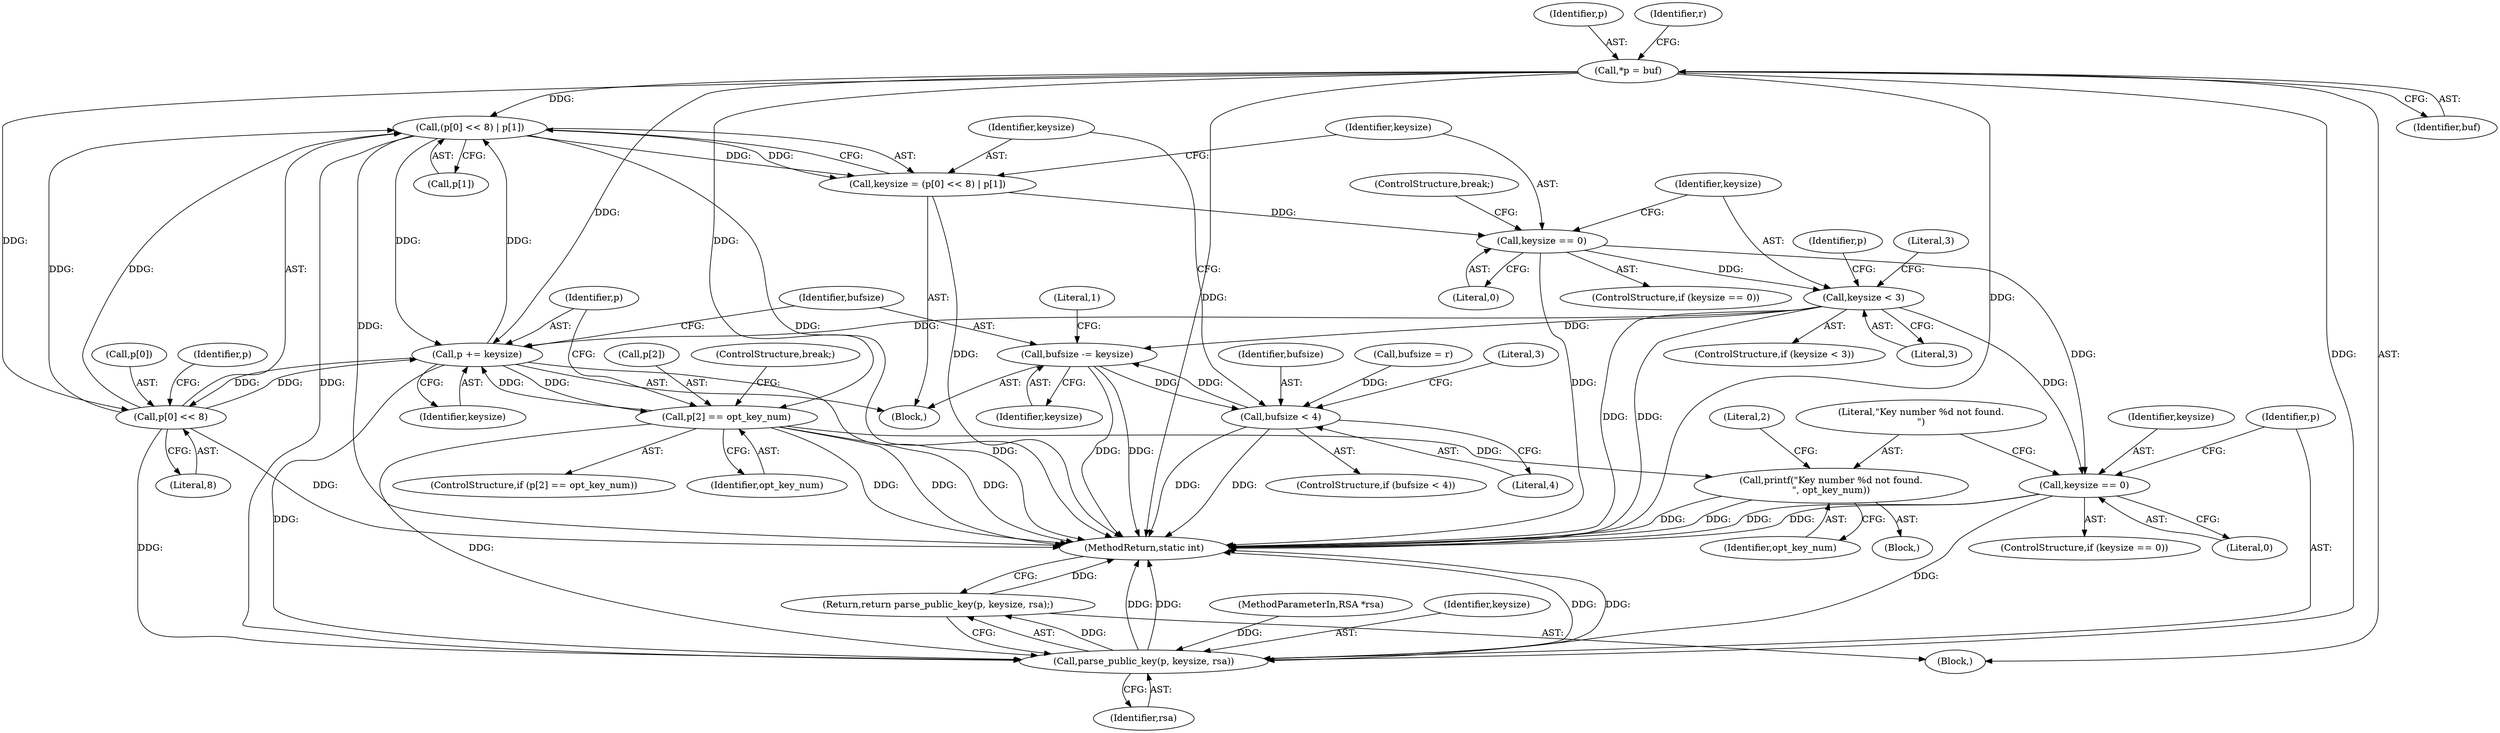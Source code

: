 digraph "0_OpenSC_360e95d45ac4123255a4c796db96337f332160ad#diff-d643a0fa169471dbf2912f4866dc49c5_9@array" {
"1000182" [label="(Call,(p[0] << 8) | p[1])"];
"1000183" [label="(Call,p[0] << 8)"];
"1000209" [label="(Call,p += keysize)"];
"1000197" [label="(Call,keysize < 3)"];
"1000192" [label="(Call,keysize == 0)"];
"1000180" [label="(Call,keysize = (p[0] << 8) | p[1])"];
"1000182" [label="(Call,(p[0] << 8) | p[1])"];
"1000108" [label="(Call,*p = buf)"];
"1000203" [label="(Call,p[2] == opt_key_num)"];
"1000227" [label="(Call,parse_public_key(p, keysize, rsa))"];
"1000226" [label="(Return,return parse_public_key(p, keysize, rsa);)"];
"1000221" [label="(Call,printf(\"Key number %d not found.\n\", opt_key_num))"];
"1000212" [label="(Call,bufsize -= keysize)"];
"1000175" [label="(Call,bufsize < 4)"];
"1000217" [label="(Call,keysize == 0)"];
"1000182" [label="(Call,(p[0] << 8) | p[1])"];
"1000197" [label="(Call,keysize < 3)"];
"1000188" [label="(Call,p[1])"];
"1000175" [label="(Call,bufsize < 4)"];
"1000198" [label="(Identifier,keysize)"];
"1000196" [label="(ControlStructure,if (keysize < 3))"];
"1000220" [label="(Block,)"];
"1000221" [label="(Call,printf(\"Key number %d not found.\n\", opt_key_num))"];
"1000191" [label="(ControlStructure,if (keysize == 0))"];
"1000177" [label="(Literal,4)"];
"1000212" [label="(Call,bufsize -= keysize)"];
"1000194" [label="(Literal,0)"];
"1000223" [label="(Identifier,opt_key_num)"];
"1000215" [label="(Literal,1)"];
"1000222" [label="(Literal,\"Key number %d not found.\n\")"];
"1000180" [label="(Call,keysize = (p[0] << 8) | p[1])"];
"1000205" [label="(Identifier,p)"];
"1000225" [label="(Literal,2)"];
"1000213" [label="(Identifier,bufsize)"];
"1000109" [label="(Identifier,p)"];
"1000204" [label="(Call,p[2])"];
"1000210" [label="(Identifier,p)"];
"1000189" [label="(Identifier,p)"];
"1000110" [label="(Identifier,buf)"];
"1000184" [label="(Call,p[0])"];
"1000219" [label="(Literal,0)"];
"1000101" [label="(MethodParameterIn,RSA *rsa)"];
"1000108" [label="(Call,*p = buf)"];
"1000214" [label="(Identifier,keysize)"];
"1000203" [label="(Call,p[2] == opt_key_num)"];
"1000169" [label="(Call,bufsize = r)"];
"1000216" [label="(ControlStructure,if (keysize == 0))"];
"1000230" [label="(Identifier,rsa)"];
"1000211" [label="(Identifier,keysize)"];
"1000183" [label="(Call,p[0] << 8)"];
"1000217" [label="(Call,keysize == 0)"];
"1000229" [label="(Identifier,keysize)"];
"1000207" [label="(Identifier,opt_key_num)"];
"1000187" [label="(Literal,8)"];
"1000102" [label="(Block,)"];
"1000228" [label="(Identifier,p)"];
"1000202" [label="(ControlStructure,if (p[2] == opt_key_num))"];
"1000195" [label="(ControlStructure,break;)"];
"1000201" [label="(Literal,3)"];
"1000226" [label="(Return,return parse_public_key(p, keysize, rsa);)"];
"1000179" [label="(Literal,3)"];
"1000176" [label="(Identifier,bufsize)"];
"1000192" [label="(Call,keysize == 0)"];
"1000114" [label="(Identifier,r)"];
"1000174" [label="(ControlStructure,if (bufsize < 4))"];
"1000231" [label="(MethodReturn,static int)"];
"1000173" [label="(Block,)"];
"1000218" [label="(Identifier,keysize)"];
"1000209" [label="(Call,p += keysize)"];
"1000208" [label="(ControlStructure,break;)"];
"1000199" [label="(Literal,3)"];
"1000193" [label="(Identifier,keysize)"];
"1000181" [label="(Identifier,keysize)"];
"1000227" [label="(Call,parse_public_key(p, keysize, rsa))"];
"1000182" -> "1000180"  [label="AST: "];
"1000182" -> "1000188"  [label="CFG: "];
"1000183" -> "1000182"  [label="AST: "];
"1000188" -> "1000182"  [label="AST: "];
"1000180" -> "1000182"  [label="CFG: "];
"1000182" -> "1000231"  [label="DDG: "];
"1000182" -> "1000231"  [label="DDG: "];
"1000182" -> "1000180"  [label="DDG: "];
"1000182" -> "1000180"  [label="DDG: "];
"1000183" -> "1000182"  [label="DDG: "];
"1000183" -> "1000182"  [label="DDG: "];
"1000209" -> "1000182"  [label="DDG: "];
"1000108" -> "1000182"  [label="DDG: "];
"1000182" -> "1000209"  [label="DDG: "];
"1000182" -> "1000227"  [label="DDG: "];
"1000183" -> "1000187"  [label="CFG: "];
"1000184" -> "1000183"  [label="AST: "];
"1000187" -> "1000183"  [label="AST: "];
"1000189" -> "1000183"  [label="CFG: "];
"1000183" -> "1000231"  [label="DDG: "];
"1000209" -> "1000183"  [label="DDG: "];
"1000108" -> "1000183"  [label="DDG: "];
"1000183" -> "1000209"  [label="DDG: "];
"1000183" -> "1000227"  [label="DDG: "];
"1000209" -> "1000173"  [label="AST: "];
"1000209" -> "1000211"  [label="CFG: "];
"1000210" -> "1000209"  [label="AST: "];
"1000211" -> "1000209"  [label="AST: "];
"1000213" -> "1000209"  [label="CFG: "];
"1000209" -> "1000231"  [label="DDG: "];
"1000209" -> "1000203"  [label="DDG: "];
"1000197" -> "1000209"  [label="DDG: "];
"1000108" -> "1000209"  [label="DDG: "];
"1000203" -> "1000209"  [label="DDG: "];
"1000209" -> "1000227"  [label="DDG: "];
"1000197" -> "1000196"  [label="AST: "];
"1000197" -> "1000199"  [label="CFG: "];
"1000198" -> "1000197"  [label="AST: "];
"1000199" -> "1000197"  [label="AST: "];
"1000201" -> "1000197"  [label="CFG: "];
"1000205" -> "1000197"  [label="CFG: "];
"1000197" -> "1000231"  [label="DDG: "];
"1000197" -> "1000231"  [label="DDG: "];
"1000192" -> "1000197"  [label="DDG: "];
"1000197" -> "1000212"  [label="DDG: "];
"1000197" -> "1000217"  [label="DDG: "];
"1000192" -> "1000191"  [label="AST: "];
"1000192" -> "1000194"  [label="CFG: "];
"1000193" -> "1000192"  [label="AST: "];
"1000194" -> "1000192"  [label="AST: "];
"1000195" -> "1000192"  [label="CFG: "];
"1000198" -> "1000192"  [label="CFG: "];
"1000192" -> "1000231"  [label="DDG: "];
"1000180" -> "1000192"  [label="DDG: "];
"1000192" -> "1000217"  [label="DDG: "];
"1000180" -> "1000173"  [label="AST: "];
"1000181" -> "1000180"  [label="AST: "];
"1000193" -> "1000180"  [label="CFG: "];
"1000180" -> "1000231"  [label="DDG: "];
"1000108" -> "1000102"  [label="AST: "];
"1000108" -> "1000110"  [label="CFG: "];
"1000109" -> "1000108"  [label="AST: "];
"1000110" -> "1000108"  [label="AST: "];
"1000114" -> "1000108"  [label="CFG: "];
"1000108" -> "1000231"  [label="DDG: "];
"1000108" -> "1000231"  [label="DDG: "];
"1000108" -> "1000203"  [label="DDG: "];
"1000108" -> "1000227"  [label="DDG: "];
"1000203" -> "1000202"  [label="AST: "];
"1000203" -> "1000207"  [label="CFG: "];
"1000204" -> "1000203"  [label="AST: "];
"1000207" -> "1000203"  [label="AST: "];
"1000208" -> "1000203"  [label="CFG: "];
"1000210" -> "1000203"  [label="CFG: "];
"1000203" -> "1000231"  [label="DDG: "];
"1000203" -> "1000231"  [label="DDG: "];
"1000203" -> "1000231"  [label="DDG: "];
"1000203" -> "1000221"  [label="DDG: "];
"1000203" -> "1000227"  [label="DDG: "];
"1000227" -> "1000226"  [label="AST: "];
"1000227" -> "1000230"  [label="CFG: "];
"1000228" -> "1000227"  [label="AST: "];
"1000229" -> "1000227"  [label="AST: "];
"1000230" -> "1000227"  [label="AST: "];
"1000226" -> "1000227"  [label="CFG: "];
"1000227" -> "1000231"  [label="DDG: "];
"1000227" -> "1000231"  [label="DDG: "];
"1000227" -> "1000231"  [label="DDG: "];
"1000227" -> "1000231"  [label="DDG: "];
"1000227" -> "1000226"  [label="DDG: "];
"1000217" -> "1000227"  [label="DDG: "];
"1000101" -> "1000227"  [label="DDG: "];
"1000226" -> "1000102"  [label="AST: "];
"1000231" -> "1000226"  [label="CFG: "];
"1000226" -> "1000231"  [label="DDG: "];
"1000221" -> "1000220"  [label="AST: "];
"1000221" -> "1000223"  [label="CFG: "];
"1000222" -> "1000221"  [label="AST: "];
"1000223" -> "1000221"  [label="AST: "];
"1000225" -> "1000221"  [label="CFG: "];
"1000221" -> "1000231"  [label="DDG: "];
"1000221" -> "1000231"  [label="DDG: "];
"1000212" -> "1000173"  [label="AST: "];
"1000212" -> "1000214"  [label="CFG: "];
"1000213" -> "1000212"  [label="AST: "];
"1000214" -> "1000212"  [label="AST: "];
"1000215" -> "1000212"  [label="CFG: "];
"1000212" -> "1000231"  [label="DDG: "];
"1000212" -> "1000231"  [label="DDG: "];
"1000212" -> "1000175"  [label="DDG: "];
"1000175" -> "1000212"  [label="DDG: "];
"1000175" -> "1000174"  [label="AST: "];
"1000175" -> "1000177"  [label="CFG: "];
"1000176" -> "1000175"  [label="AST: "];
"1000177" -> "1000175"  [label="AST: "];
"1000179" -> "1000175"  [label="CFG: "];
"1000181" -> "1000175"  [label="CFG: "];
"1000175" -> "1000231"  [label="DDG: "];
"1000175" -> "1000231"  [label="DDG: "];
"1000169" -> "1000175"  [label="DDG: "];
"1000217" -> "1000216"  [label="AST: "];
"1000217" -> "1000219"  [label="CFG: "];
"1000218" -> "1000217"  [label="AST: "];
"1000219" -> "1000217"  [label="AST: "];
"1000222" -> "1000217"  [label="CFG: "];
"1000228" -> "1000217"  [label="CFG: "];
"1000217" -> "1000231"  [label="DDG: "];
"1000217" -> "1000231"  [label="DDG: "];
}
